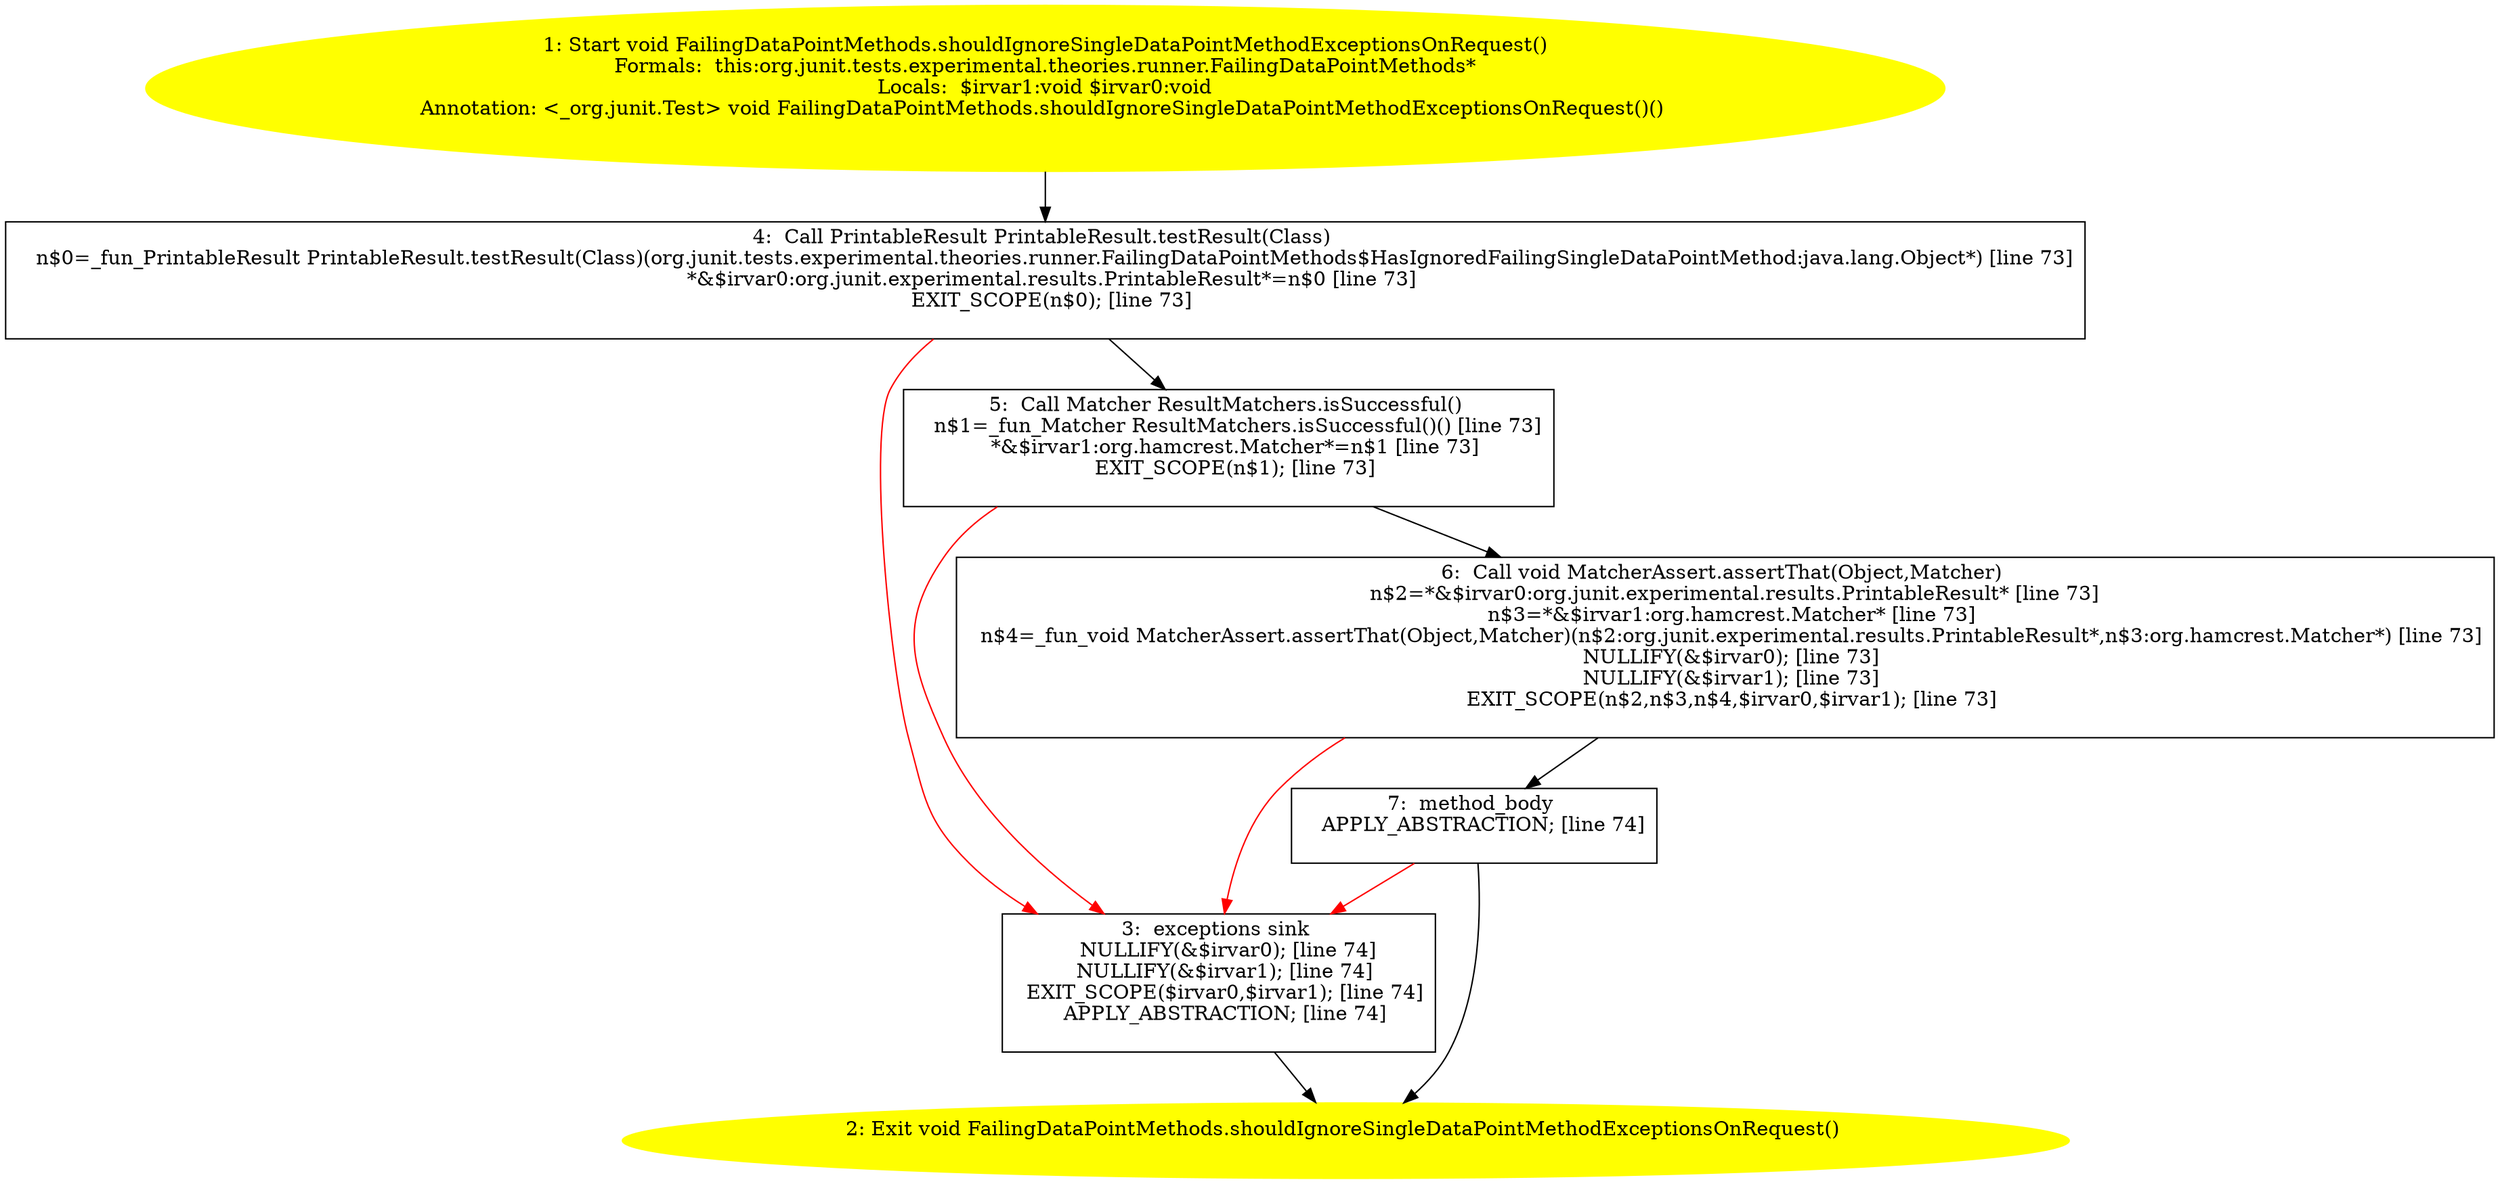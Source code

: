/* @generated */
digraph cfg {
"org.junit.tests.experimental.theories.runner.FailingDataPointMethods.shouldIgnoreSingleDataPointMeth.aee667be6babaa2c43fe1f469b653f11_1" [label="1: Start void FailingDataPointMethods.shouldIgnoreSingleDataPointMethodExceptionsOnRequest()\nFormals:  this:org.junit.tests.experimental.theories.runner.FailingDataPointMethods*\nLocals:  $irvar1:void $irvar0:void\nAnnotation: <_org.junit.Test> void FailingDataPointMethods.shouldIgnoreSingleDataPointMethodExceptionsOnRequest()() \n  " color=yellow style=filled]
	

	 "org.junit.tests.experimental.theories.runner.FailingDataPointMethods.shouldIgnoreSingleDataPointMeth.aee667be6babaa2c43fe1f469b653f11_1" -> "org.junit.tests.experimental.theories.runner.FailingDataPointMethods.shouldIgnoreSingleDataPointMeth.aee667be6babaa2c43fe1f469b653f11_4" ;
"org.junit.tests.experimental.theories.runner.FailingDataPointMethods.shouldIgnoreSingleDataPointMeth.aee667be6babaa2c43fe1f469b653f11_2" [label="2: Exit void FailingDataPointMethods.shouldIgnoreSingleDataPointMethodExceptionsOnRequest() \n  " color=yellow style=filled]
	

"org.junit.tests.experimental.theories.runner.FailingDataPointMethods.shouldIgnoreSingleDataPointMeth.aee667be6babaa2c43fe1f469b653f11_3" [label="3:  exceptions sink \n   NULLIFY(&$irvar0); [line 74]\n  NULLIFY(&$irvar1); [line 74]\n  EXIT_SCOPE($irvar0,$irvar1); [line 74]\n  APPLY_ABSTRACTION; [line 74]\n " shape="box"]
	

	 "org.junit.tests.experimental.theories.runner.FailingDataPointMethods.shouldIgnoreSingleDataPointMeth.aee667be6babaa2c43fe1f469b653f11_3" -> "org.junit.tests.experimental.theories.runner.FailingDataPointMethods.shouldIgnoreSingleDataPointMeth.aee667be6babaa2c43fe1f469b653f11_2" ;
"org.junit.tests.experimental.theories.runner.FailingDataPointMethods.shouldIgnoreSingleDataPointMeth.aee667be6babaa2c43fe1f469b653f11_4" [label="4:  Call PrintableResult PrintableResult.testResult(Class) \n   n$0=_fun_PrintableResult PrintableResult.testResult(Class)(org.junit.tests.experimental.theories.runner.FailingDataPointMethods$HasIgnoredFailingSingleDataPointMethod:java.lang.Object*) [line 73]\n  *&$irvar0:org.junit.experimental.results.PrintableResult*=n$0 [line 73]\n  EXIT_SCOPE(n$0); [line 73]\n " shape="box"]
	

	 "org.junit.tests.experimental.theories.runner.FailingDataPointMethods.shouldIgnoreSingleDataPointMeth.aee667be6babaa2c43fe1f469b653f11_4" -> "org.junit.tests.experimental.theories.runner.FailingDataPointMethods.shouldIgnoreSingleDataPointMeth.aee667be6babaa2c43fe1f469b653f11_5" ;
	 "org.junit.tests.experimental.theories.runner.FailingDataPointMethods.shouldIgnoreSingleDataPointMeth.aee667be6babaa2c43fe1f469b653f11_4" -> "org.junit.tests.experimental.theories.runner.FailingDataPointMethods.shouldIgnoreSingleDataPointMeth.aee667be6babaa2c43fe1f469b653f11_3" [color="red" ];
"org.junit.tests.experimental.theories.runner.FailingDataPointMethods.shouldIgnoreSingleDataPointMeth.aee667be6babaa2c43fe1f469b653f11_5" [label="5:  Call Matcher ResultMatchers.isSuccessful() \n   n$1=_fun_Matcher ResultMatchers.isSuccessful()() [line 73]\n  *&$irvar1:org.hamcrest.Matcher*=n$1 [line 73]\n  EXIT_SCOPE(n$1); [line 73]\n " shape="box"]
	

	 "org.junit.tests.experimental.theories.runner.FailingDataPointMethods.shouldIgnoreSingleDataPointMeth.aee667be6babaa2c43fe1f469b653f11_5" -> "org.junit.tests.experimental.theories.runner.FailingDataPointMethods.shouldIgnoreSingleDataPointMeth.aee667be6babaa2c43fe1f469b653f11_6" ;
	 "org.junit.tests.experimental.theories.runner.FailingDataPointMethods.shouldIgnoreSingleDataPointMeth.aee667be6babaa2c43fe1f469b653f11_5" -> "org.junit.tests.experimental.theories.runner.FailingDataPointMethods.shouldIgnoreSingleDataPointMeth.aee667be6babaa2c43fe1f469b653f11_3" [color="red" ];
"org.junit.tests.experimental.theories.runner.FailingDataPointMethods.shouldIgnoreSingleDataPointMeth.aee667be6babaa2c43fe1f469b653f11_6" [label="6:  Call void MatcherAssert.assertThat(Object,Matcher) \n   n$2=*&$irvar0:org.junit.experimental.results.PrintableResult* [line 73]\n  n$3=*&$irvar1:org.hamcrest.Matcher* [line 73]\n  n$4=_fun_void MatcherAssert.assertThat(Object,Matcher)(n$2:org.junit.experimental.results.PrintableResult*,n$3:org.hamcrest.Matcher*) [line 73]\n  NULLIFY(&$irvar0); [line 73]\n  NULLIFY(&$irvar1); [line 73]\n  EXIT_SCOPE(n$2,n$3,n$4,$irvar0,$irvar1); [line 73]\n " shape="box"]
	

	 "org.junit.tests.experimental.theories.runner.FailingDataPointMethods.shouldIgnoreSingleDataPointMeth.aee667be6babaa2c43fe1f469b653f11_6" -> "org.junit.tests.experimental.theories.runner.FailingDataPointMethods.shouldIgnoreSingleDataPointMeth.aee667be6babaa2c43fe1f469b653f11_7" ;
	 "org.junit.tests.experimental.theories.runner.FailingDataPointMethods.shouldIgnoreSingleDataPointMeth.aee667be6babaa2c43fe1f469b653f11_6" -> "org.junit.tests.experimental.theories.runner.FailingDataPointMethods.shouldIgnoreSingleDataPointMeth.aee667be6babaa2c43fe1f469b653f11_3" [color="red" ];
"org.junit.tests.experimental.theories.runner.FailingDataPointMethods.shouldIgnoreSingleDataPointMeth.aee667be6babaa2c43fe1f469b653f11_7" [label="7:  method_body \n   APPLY_ABSTRACTION; [line 74]\n " shape="box"]
	

	 "org.junit.tests.experimental.theories.runner.FailingDataPointMethods.shouldIgnoreSingleDataPointMeth.aee667be6babaa2c43fe1f469b653f11_7" -> "org.junit.tests.experimental.theories.runner.FailingDataPointMethods.shouldIgnoreSingleDataPointMeth.aee667be6babaa2c43fe1f469b653f11_2" ;
	 "org.junit.tests.experimental.theories.runner.FailingDataPointMethods.shouldIgnoreSingleDataPointMeth.aee667be6babaa2c43fe1f469b653f11_7" -> "org.junit.tests.experimental.theories.runner.FailingDataPointMethods.shouldIgnoreSingleDataPointMeth.aee667be6babaa2c43fe1f469b653f11_3" [color="red" ];
}
